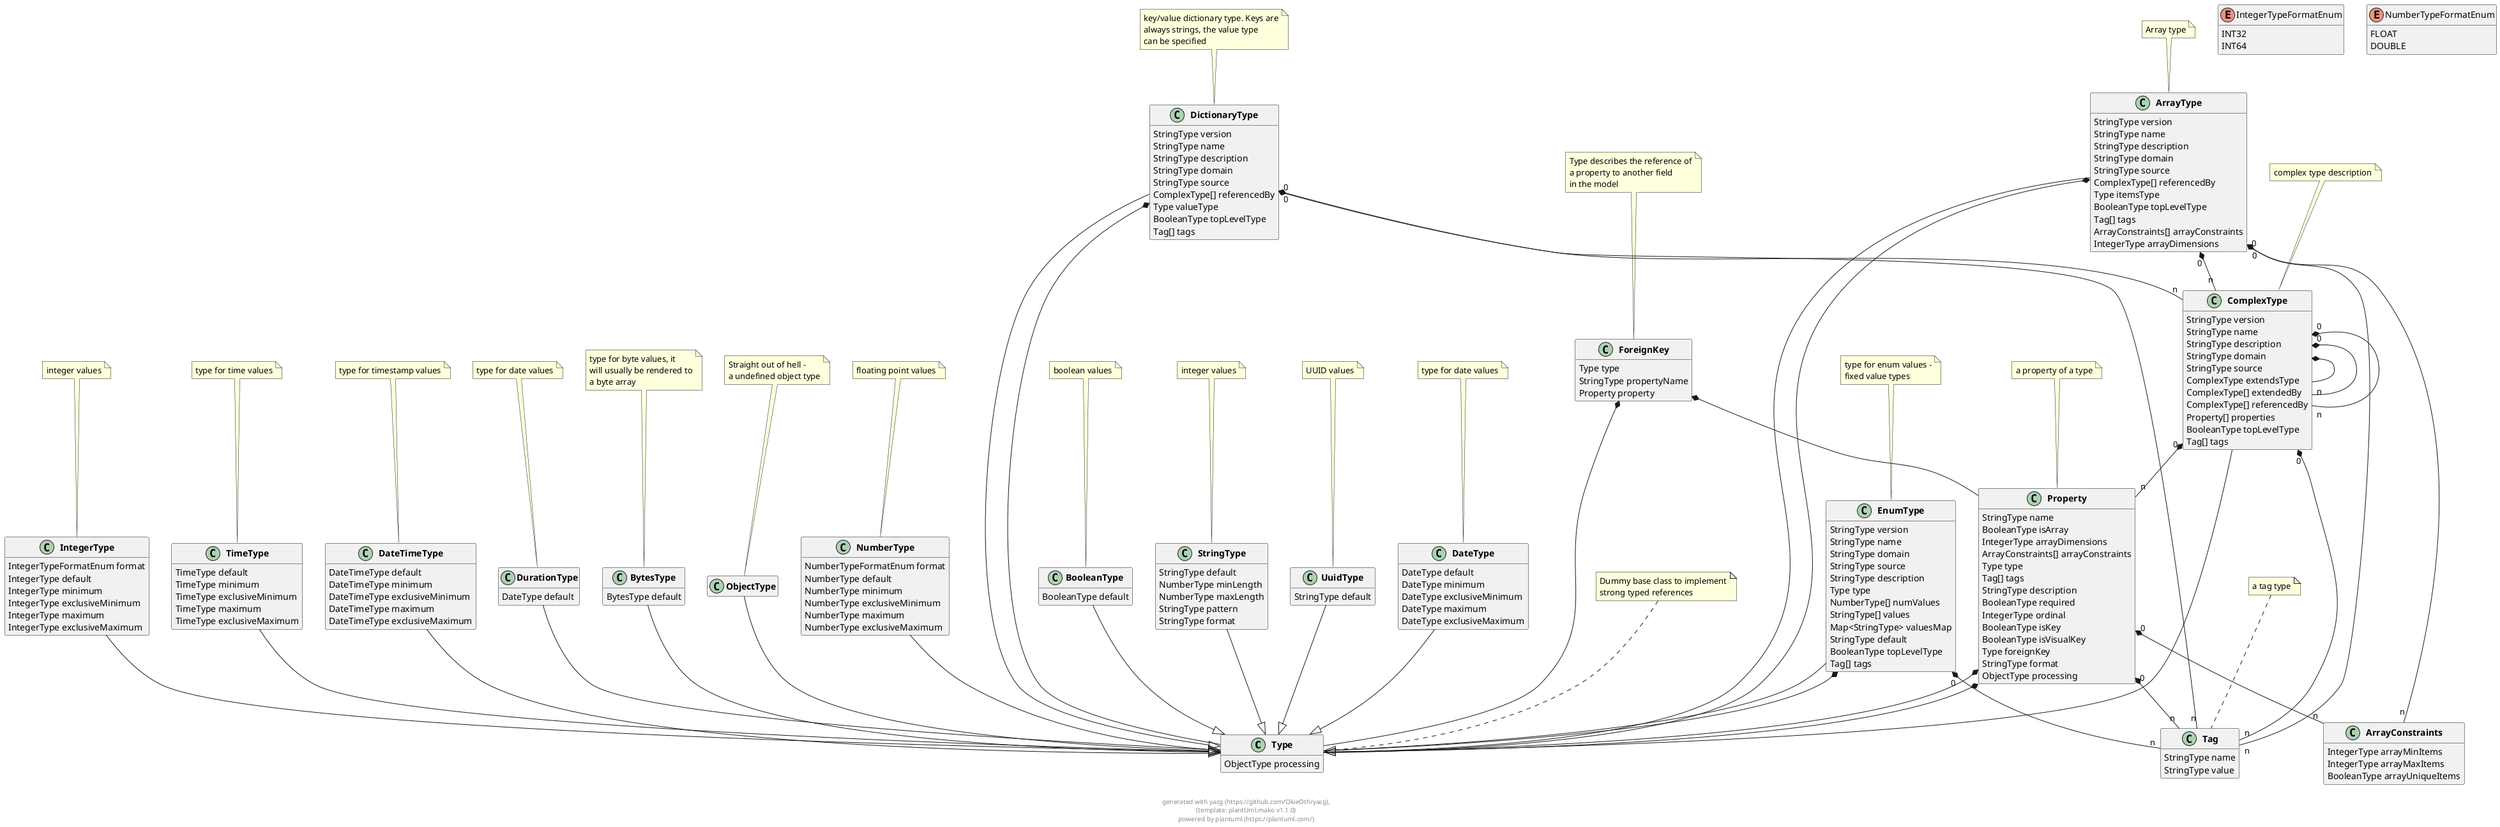 
@startuml
hide empty methods
hide empty fields


class "**Type**" as Type {
        ObjectType processing
}
note top: Dummy base class to implement\nstrong typed references

 

class "**ObjectType**" as ObjectType {
}
note top: Straight out of hell -\na undefined object type

ObjectType --|> Type
 

enum "IntegerTypeFormatEnum" as IntegerTypeFormatEnum {
    INT32
    INT64
}

class "**IntegerType**" as IntegerType {
        IntegerTypeFormatEnum format
        IntegerType default
        IntegerType minimum
        IntegerType exclusiveMinimum
        IntegerType maximum
        IntegerType exclusiveMaximum
}
note top: integer values

IntegerType --|> Type
 

enum "NumberTypeFormatEnum" as NumberTypeFormatEnum {
    FLOAT
    DOUBLE
}

class "**NumberType**" as NumberType {
        NumberTypeFormatEnum format
        NumberType default
        NumberType minimum
        NumberType exclusiveMinimum
        NumberType maximum
        NumberType exclusiveMaximum
}
note top: floating point values

NumberType --|> Type
 

class "**BooleanType**" as BooleanType {
        BooleanType default
}
note top: boolean values

BooleanType --|> Type
 

class "**StringType**" as StringType {
        StringType default
        NumberType minLength
        NumberType maxLength
        StringType pattern
        StringType format
}
note top: integer values

StringType --|> Type
 

class "**UuidType**" as UuidType {
        StringType default
}
note top: UUID values

UuidType --|> Type
 


class "**Tag**" as Tag {
        StringType name
        StringType value
}
note top: a tag type

 

class "**EnumType**" as EnumType {
        StringType version
        StringType name
        StringType domain
        StringType source
        StringType description
        Type type
        NumberType[] numValues
        StringType[] values
        Map<StringType> valuesMap
        StringType default
        BooleanType topLevelType
        Tag[] tags
}
note top: type for enum values -\nfixed value types

EnumType --|> Type
 

class "**DateType**" as DateType {
        DateType default
        DateType minimum
        DateType exclusiveMinimum
        DateType maximum
        DateType exclusiveMaximum
}
note top: type for date values

DateType --|> Type
 

class "**TimeType**" as TimeType {
        TimeType default
        TimeType minimum
        TimeType exclusiveMinimum
        TimeType maximum
        TimeType exclusiveMaximum
}
note top: type for time values

TimeType --|> Type
 

class "**DateTimeType**" as DateTimeType {
        DateTimeType default
        DateTimeType minimum
        DateTimeType exclusiveMinimum
        DateTimeType maximum
        DateTimeType exclusiveMaximum
}
note top: type for timestamp values

DateTimeType --|> Type
 

class "**DurationType**" as DurationType {
        DateType default
}
note top: type for date values

DurationType --|> Type
 

class "**BytesType**" as BytesType {
        BytesType default
}
note top: type for byte values, it\nwill usually be rendered to\na byte array

BytesType --|> Type
 

class "**ComplexType**" as ComplexType {
        StringType version
        StringType name
        StringType description
        StringType domain
        StringType source
        ComplexType extendsType
        ComplexType[] extendedBy
        ComplexType[] referencedBy
        Property[] properties
        BooleanType topLevelType
        Tag[] tags
}
note top: complex type description

ComplexType --|> Type
 

class "**Property**" as Property {
        StringType name
        BooleanType isArray
        IntegerType arrayDimensions
        ArrayConstraints[] arrayConstraints
        Type type
        Tag[] tags
        StringType description
        BooleanType required
        IntegerType ordinal
        BooleanType isKey
        BooleanType isVisualKey
        Type foreignKey
        StringType format
        ObjectType processing
}
note top: a property of a type

 

class "**DictionaryType**" as DictionaryType {
        StringType version
        StringType name
        StringType description
        StringType domain
        StringType source
        ComplexType[] referencedBy
        Type valueType
        BooleanType topLevelType
        Tag[] tags
}
note top: key/value dictionary type. Keys are\nalways strings, the value type\ncan be specified

DictionaryType --|> Type
 

class "**ArrayConstraints**" as ArrayConstraints {
        IntegerType arrayMinItems
        IntegerType arrayMaxItems
        BooleanType arrayUniqueItems
}

 

class "**ArrayType**" as ArrayType {
        StringType version
        StringType name
        StringType description
        StringType domain
        StringType source
        ComplexType[] referencedBy
        Type itemsType
        BooleanType topLevelType
        Tag[] tags
        ArrayConstraints[] arrayConstraints
        IntegerType arrayDimensions
}
note top: Array type

ArrayType --|> Type
 

class "**ForeignKey**" as ForeignKey {
        Type type
        StringType propertyName
        Property property
}
note top: Type describes the reference of\na property to another field\nin the model

 


    

    
    
    






    
    






    

    





    

    
    


    





EnumType  *--  Type






EnumType "0" *-- "n" Tag

    





    





    





    

    

    





ComplexType  *--  ComplexType

ComplexType "0" *-- "n" ComplexType

ComplexType "0" *-- "n" ComplexType

ComplexType "0" *-- "n" Property


ComplexType "0" *-- "n" Tag

    



Property "0" *-- "n" ArrayConstraints

Property  *--  Type

Property "0" *-- "n" Tag






Property  *--  Type



    





DictionaryType "0" *-- "n" ComplexType

DictionaryType  *--  Type


DictionaryType "0" *-- "n" Tag

    



    





ArrayType "0" *-- "n" ComplexType

ArrayType  *--  Type


ArrayType "0" *-- "n" Tag

ArrayType "0" *-- "n" ArrayConstraints


    
ForeignKey  *--  Type


ForeignKey  *--  Property


footer \ngenerated with yacg (https://github.com/OkieOth/yacg),\n(template: plantUml.mako v1.1.0)\npowered by plantuml (https://plantuml.com/)
@enduml